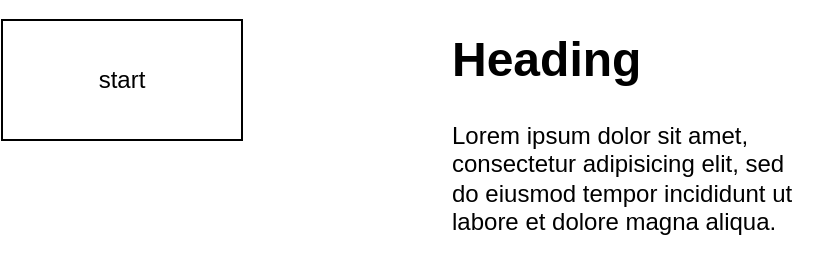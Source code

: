 <mxfile>
    <diagram id="JjfKMqBkB5i-y-RgbTpe" name="第 1 页">
        <mxGraphModel dx="642" dy="557" grid="1" gridSize="10" guides="1" tooltips="1" connect="1" arrows="1" fold="1" page="1" pageScale="1" pageWidth="827" pageHeight="1169" math="0" shadow="0">
            <root>
                <mxCell id="0"/>
                <mxCell id="1" parent="0"/>
                <mxCell id="2" value="start" style="rounded=0;whiteSpace=wrap;html=1;" vertex="1" parent="1">
                    <mxGeometry x="40" y="30" width="120" height="60" as="geometry"/>
                </mxCell>
                <mxCell id="3" value="&lt;h1&gt;Heading&lt;/h1&gt;&lt;p&gt;Lorem ipsum dolor sit amet, consectetur adipisicing elit, sed do eiusmod tempor incididunt ut labore et dolore magna aliqua.&lt;/p&gt;" style="text;html=1;strokeColor=none;fillColor=none;spacing=5;spacingTop=-20;whiteSpace=wrap;overflow=hidden;rounded=0;" vertex="1" parent="1">
                    <mxGeometry x="260" y="30" width="190" height="120" as="geometry"/>
                </mxCell>
            </root>
        </mxGraphModel>
    </diagram>
</mxfile>